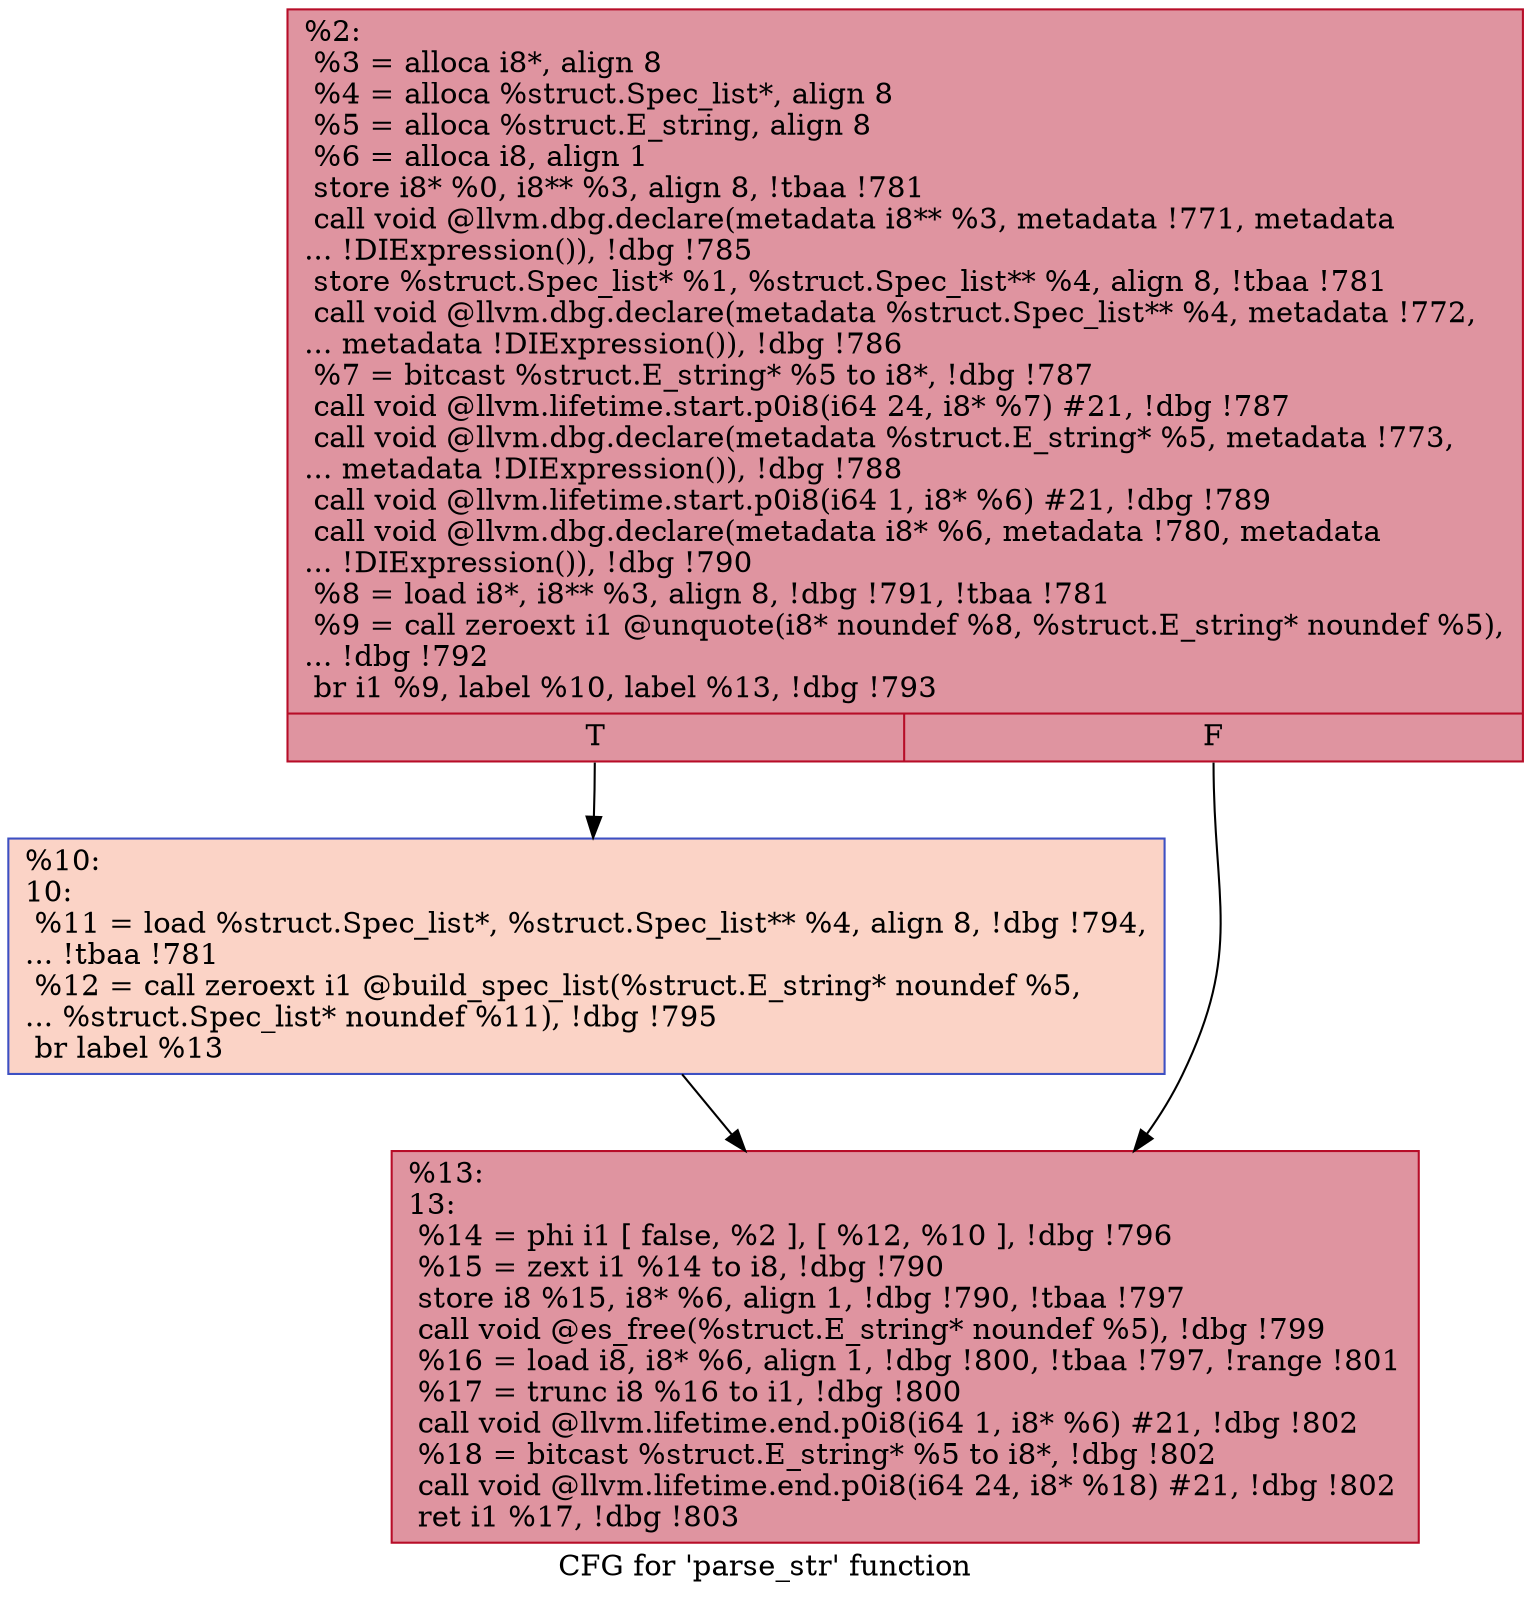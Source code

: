 digraph "CFG for 'parse_str' function" {
	label="CFG for 'parse_str' function";

	Node0x10e6a30 [shape=record,color="#b70d28ff", style=filled, fillcolor="#b70d2870",label="{%2:\l  %3 = alloca i8*, align 8\l  %4 = alloca %struct.Spec_list*, align 8\l  %5 = alloca %struct.E_string, align 8\l  %6 = alloca i8, align 1\l  store i8* %0, i8** %3, align 8, !tbaa !781\l  call void @llvm.dbg.declare(metadata i8** %3, metadata !771, metadata\l... !DIExpression()), !dbg !785\l  store %struct.Spec_list* %1, %struct.Spec_list** %4, align 8, !tbaa !781\l  call void @llvm.dbg.declare(metadata %struct.Spec_list** %4, metadata !772,\l... metadata !DIExpression()), !dbg !786\l  %7 = bitcast %struct.E_string* %5 to i8*, !dbg !787\l  call void @llvm.lifetime.start.p0i8(i64 24, i8* %7) #21, !dbg !787\l  call void @llvm.dbg.declare(metadata %struct.E_string* %5, metadata !773,\l... metadata !DIExpression()), !dbg !788\l  call void @llvm.lifetime.start.p0i8(i64 1, i8* %6) #21, !dbg !789\l  call void @llvm.dbg.declare(metadata i8* %6, metadata !780, metadata\l... !DIExpression()), !dbg !790\l  %8 = load i8*, i8** %3, align 8, !dbg !791, !tbaa !781\l  %9 = call zeroext i1 @unquote(i8* noundef %8, %struct.E_string* noundef %5),\l... !dbg !792\l  br i1 %9, label %10, label %13, !dbg !793\l|{<s0>T|<s1>F}}"];
	Node0x10e6a30:s0 -> Node0x10e6a80;
	Node0x10e6a30:s1 -> Node0x10e6ad0;
	Node0x10e6a80 [shape=record,color="#3d50c3ff", style=filled, fillcolor="#f59c7d70",label="{%10:\l10:                                               \l  %11 = load %struct.Spec_list*, %struct.Spec_list** %4, align 8, !dbg !794,\l... !tbaa !781\l  %12 = call zeroext i1 @build_spec_list(%struct.E_string* noundef %5,\l... %struct.Spec_list* noundef %11), !dbg !795\l  br label %13\l}"];
	Node0x10e6a80 -> Node0x10e6ad0;
	Node0x10e6ad0 [shape=record,color="#b70d28ff", style=filled, fillcolor="#b70d2870",label="{%13:\l13:                                               \l  %14 = phi i1 [ false, %2 ], [ %12, %10 ], !dbg !796\l  %15 = zext i1 %14 to i8, !dbg !790\l  store i8 %15, i8* %6, align 1, !dbg !790, !tbaa !797\l  call void @es_free(%struct.E_string* noundef %5), !dbg !799\l  %16 = load i8, i8* %6, align 1, !dbg !800, !tbaa !797, !range !801\l  %17 = trunc i8 %16 to i1, !dbg !800\l  call void @llvm.lifetime.end.p0i8(i64 1, i8* %6) #21, !dbg !802\l  %18 = bitcast %struct.E_string* %5 to i8*, !dbg !802\l  call void @llvm.lifetime.end.p0i8(i64 24, i8* %18) #21, !dbg !802\l  ret i1 %17, !dbg !803\l}"];
}
